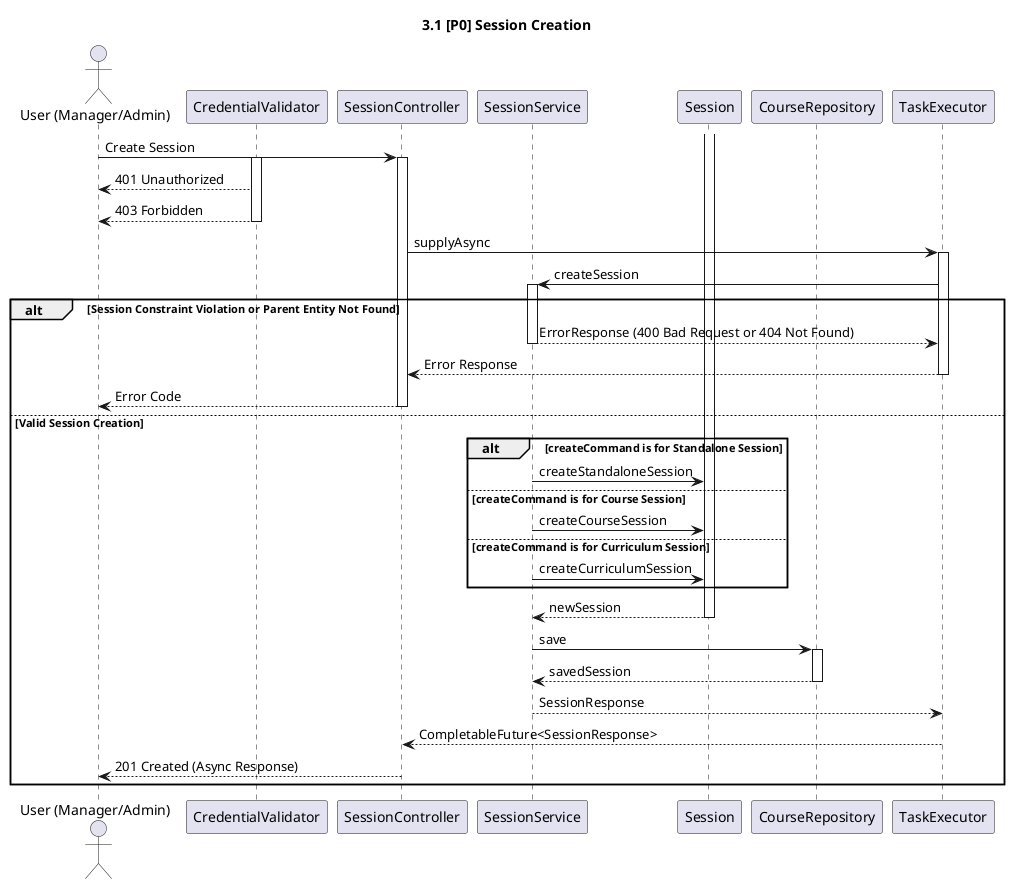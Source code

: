@startuml

title 3.1 [P0] Session Creation

actor "User (Manager/Admin)" as User
participant "CredentialValidator" as Validator
participant "SessionController" as Controller
participant "SessionService" as AppService
participant "Session" as SessionDomain
participant "CourseRepository" as Repository
participant "TaskExecutor" as TaskExecutor

User -> Controller: Create Session
activate Validator
activate Controller
Validator --> User: 401 Unauthorized
Validator --> User: 403 Forbidden
deactivate Validator

Controller -> TaskExecutor: supplyAsync
activate TaskExecutor

TaskExecutor -> AppService: createSession
activate AppService
alt Session Constraint Violation or Parent Entity Not Found
    AppService --> TaskExecutor: ErrorResponse (400 Bad Request or 404 Not Found)
    deactivate AppService
    TaskExecutor --> Controller: Error Response
    deactivate TaskExecutor
    Controller --> User: Error Code
    deactivate Controller
else Valid Session Creation

alt createCommand is for Standalone Session
    AppService -> SessionDomain: createStandaloneSession
else createCommand is for Course Session
    AppService -> SessionDomain: createCourseSession
else createCommand is for Curriculum Session
    AppService -> SessionDomain: createCurriculumSession
end
activate SessionDomain
SessionDomain --> AppService: newSession
deactivate SessionDomain

AppService -> Repository: save
activate Repository
Repository --> AppService: savedSession
deactivate Repository

AppService --> TaskExecutor: SessionResponse
deactivate AppService

TaskExecutor --> Controller: CompletableFuture<SessionResponse>
deactivate TaskExecutor

Controller --> User: 201 Created (Async Response)
deactivate Controller

end

@enduml